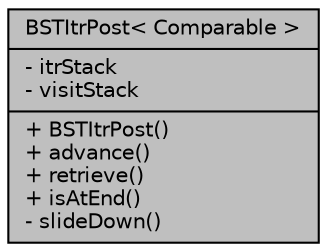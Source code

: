 digraph "BSTItrPost&lt; Comparable &gt;"
{
 // LATEX_PDF_SIZE
  edge [fontname="Helvetica",fontsize="10",labelfontname="Helvetica",labelfontsize="10"];
  node [fontname="Helvetica",fontsize="10",shape=record];
  Node1 [label="{BSTItrPost\< Comparable \>\n|- itrStack\l- visitStack\l|+ BSTItrPost()\l+ advance()\l+ retrieve()\l+ isAtEnd()\l- slideDown()\l}",height=0.2,width=0.4,color="black", fillcolor="grey75", style="filled", fontcolor="black",tooltip=" "];
}
